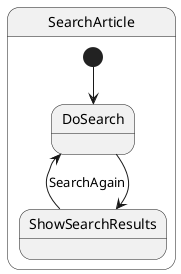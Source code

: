 @startuml "state"

state SearchArticle {
  [*] --> DoSearch
  DoSearch --> ShowSearchResults
  ShowSearchResults -left-> DoSearch : SearchAgain
}
  
@enduml

